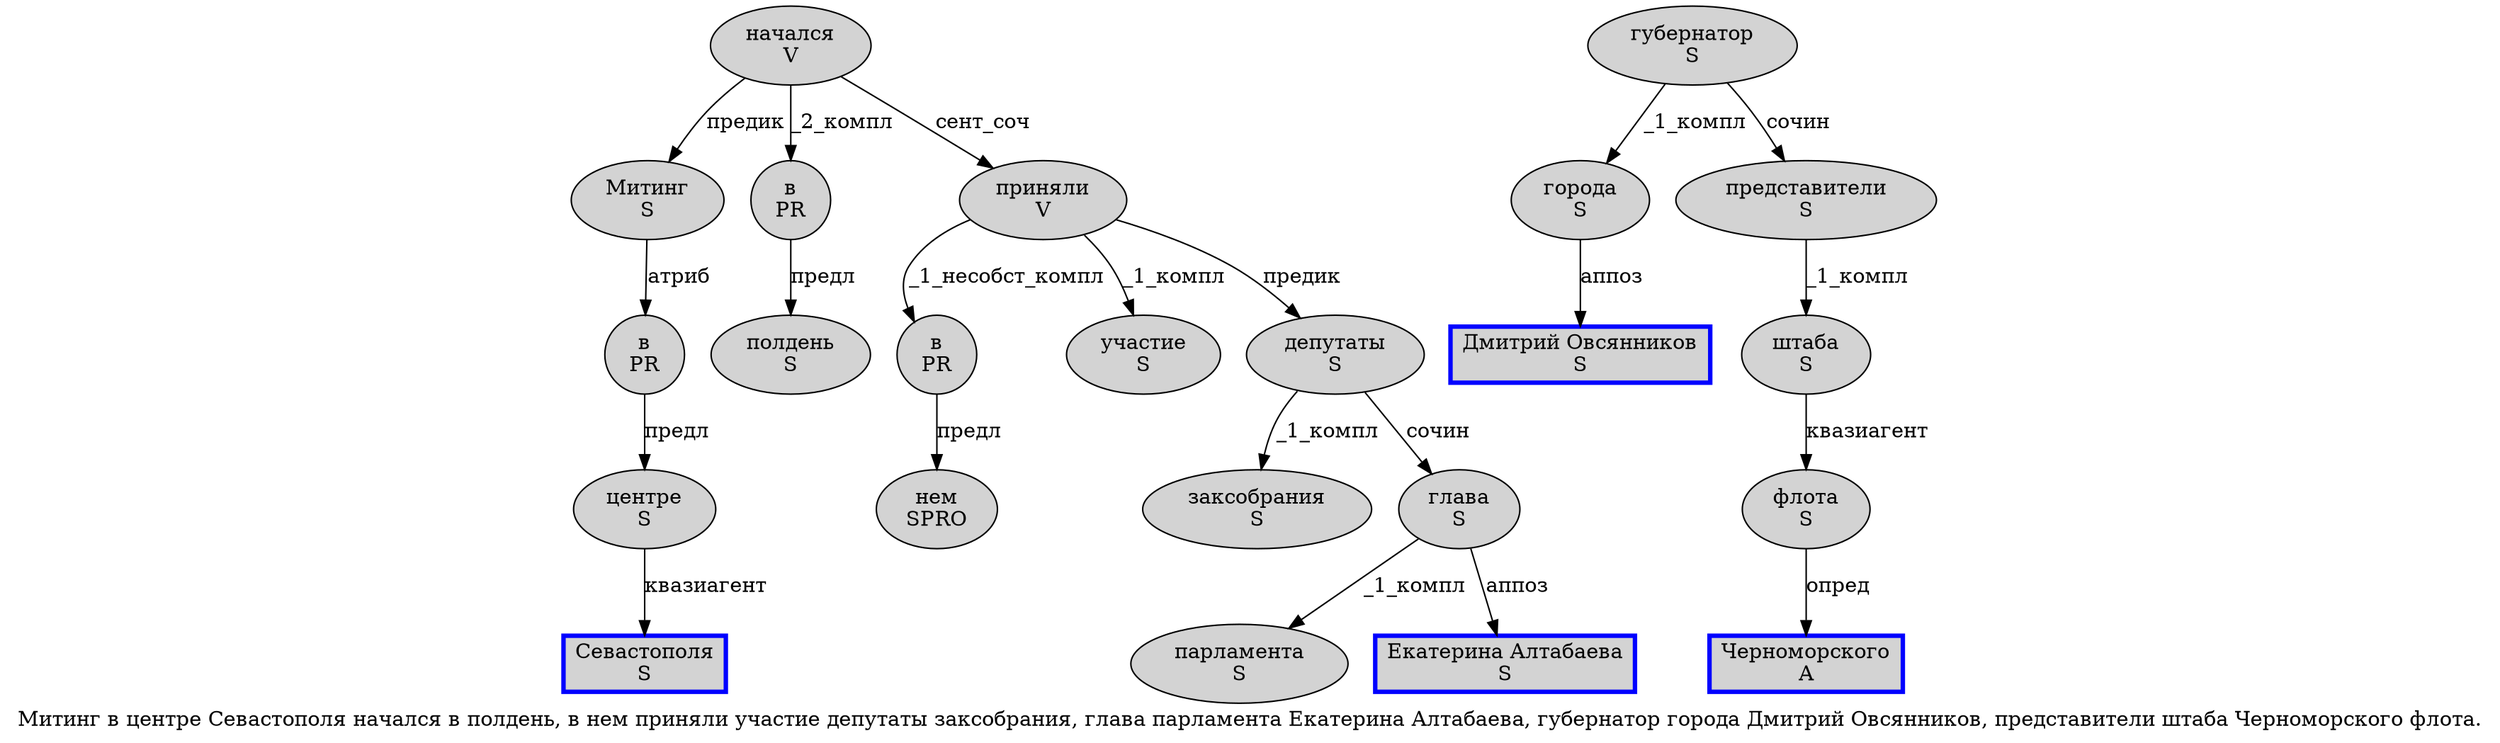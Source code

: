 digraph SENTENCE_351 {
	graph [label="Митинг в центре Севастополя начался в полдень, в нем приняли участие депутаты заксобрания, глава парламента Екатерина Алтабаева, губернатор города Дмитрий Овсянников, представители штаба Черноморского флота."]
	node [style=filled]
		0 [label="Митинг
S" color="" fillcolor=lightgray penwidth=1 shape=ellipse]
		1 [label="в
PR" color="" fillcolor=lightgray penwidth=1 shape=ellipse]
		2 [label="центре
S" color="" fillcolor=lightgray penwidth=1 shape=ellipse]
		3 [label="Севастополя
S" color=blue fillcolor=lightgray penwidth=3 shape=box]
		4 [label="начался
V" color="" fillcolor=lightgray penwidth=1 shape=ellipse]
		5 [label="в
PR" color="" fillcolor=lightgray penwidth=1 shape=ellipse]
		6 [label="полдень
S" color="" fillcolor=lightgray penwidth=1 shape=ellipse]
		8 [label="в
PR" color="" fillcolor=lightgray penwidth=1 shape=ellipse]
		9 [label="нем
SPRO" color="" fillcolor=lightgray penwidth=1 shape=ellipse]
		10 [label="приняли
V" color="" fillcolor=lightgray penwidth=1 shape=ellipse]
		11 [label="участие
S" color="" fillcolor=lightgray penwidth=1 shape=ellipse]
		12 [label="депутаты
S" color="" fillcolor=lightgray penwidth=1 shape=ellipse]
		13 [label="заксобрания
S" color="" fillcolor=lightgray penwidth=1 shape=ellipse]
		15 [label="глава
S" color="" fillcolor=lightgray penwidth=1 shape=ellipse]
		16 [label="парламента
S" color="" fillcolor=lightgray penwidth=1 shape=ellipse]
		17 [label="Екатерина Алтабаева
S" color=blue fillcolor=lightgray penwidth=3 shape=box]
		19 [label="губернатор
S" color="" fillcolor=lightgray penwidth=1 shape=ellipse]
		20 [label="города
S" color="" fillcolor=lightgray penwidth=1 shape=ellipse]
		21 [label="Дмитрий Овсянников
S" color=blue fillcolor=lightgray penwidth=3 shape=box]
		23 [label="представители
S" color="" fillcolor=lightgray penwidth=1 shape=ellipse]
		24 [label="штаба
S" color="" fillcolor=lightgray penwidth=1 shape=ellipse]
		25 [label="Черноморского
A" color=blue fillcolor=lightgray penwidth=3 shape=box]
		26 [label="флота
S" color="" fillcolor=lightgray penwidth=1 shape=ellipse]
			4 -> 0 [label="предик"]
			4 -> 5 [label="_2_компл"]
			4 -> 10 [label="сент_соч"]
			12 -> 13 [label="_1_компл"]
			12 -> 15 [label="сочин"]
			10 -> 8 [label="_1_несобст_компл"]
			10 -> 11 [label="_1_компл"]
			10 -> 12 [label="предик"]
			0 -> 1 [label="атриб"]
			20 -> 21 [label="аппоз"]
			8 -> 9 [label="предл"]
			15 -> 16 [label="_1_компл"]
			15 -> 17 [label="аппоз"]
			24 -> 26 [label="квазиагент"]
			19 -> 20 [label="_1_компл"]
			19 -> 23 [label="сочин"]
			1 -> 2 [label="предл"]
			2 -> 3 [label="квазиагент"]
			5 -> 6 [label="предл"]
			23 -> 24 [label="_1_компл"]
			26 -> 25 [label="опред"]
}